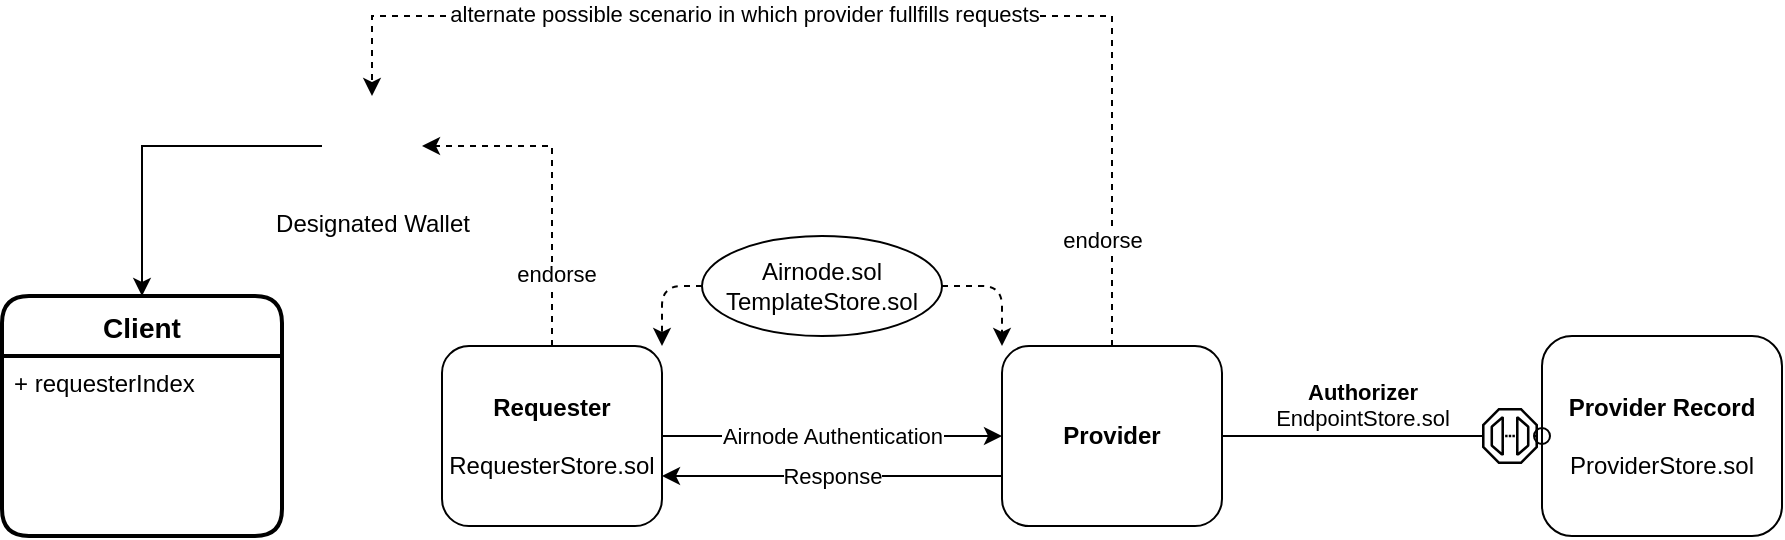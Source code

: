<mxfile version="16.2.4" type="github">
  <diagram id="Vvutmy3dNaSM0Lm1iPfc" name="Page-1">
    <mxGraphModel dx="1364" dy="900" grid="1" gridSize="10" guides="1" tooltips="1" connect="1" arrows="1" fold="1" page="0" pageScale="1" pageWidth="827" pageHeight="1169" math="0" shadow="0">
      <root>
        <mxCell id="0" />
        <mxCell id="1" parent="0" />
        <mxCell id="QS_XNBw1Wf9equ_Zfux--17" value="Response" style="edgeStyle=orthogonalEdgeStyle;rounded=0;orthogonalLoop=1;jettySize=auto;html=1;labelBackgroundColor=#FFFFFF;" edge="1" parent="1" source="QS_XNBw1Wf9equ_Zfux--1" target="QS_XNBw1Wf9equ_Zfux--14">
          <mxGeometry relative="1" as="geometry">
            <Array as="points">
              <mxPoint x="280" y="230" />
              <mxPoint x="280" y="230" />
            </Array>
          </mxGeometry>
        </mxCell>
        <mxCell id="QS_XNBw1Wf9equ_Zfux--39" style="edgeStyle=orthogonalEdgeStyle;rounded=0;orthogonalLoop=1;jettySize=auto;html=1;labelBackgroundColor=#FFFFFF;dashed=1;" edge="1" parent="1" source="QS_XNBw1Wf9equ_Zfux--1" target="QS_XNBw1Wf9equ_Zfux--32">
          <mxGeometry relative="1" as="geometry">
            <Array as="points">
              <mxPoint x="385" />
              <mxPoint x="15" />
            </Array>
          </mxGeometry>
        </mxCell>
        <mxCell id="QS_XNBw1Wf9equ_Zfux--40" value="alternate possible scenario in which provider fullfills requests" style="edgeLabel;html=1;align=center;verticalAlign=middle;resizable=0;points=[];" vertex="1" connectable="0" parent="QS_XNBw1Wf9equ_Zfux--39">
          <mxGeometry x="-0.001" y="-1" relative="1" as="geometry">
            <mxPoint x="-62" as="offset" />
          </mxGeometry>
        </mxCell>
        <mxCell id="QS_XNBw1Wf9equ_Zfux--41" value="endorse" style="edgeLabel;html=1;align=center;verticalAlign=middle;resizable=0;points=[];" vertex="1" connectable="0" parent="QS_XNBw1Wf9equ_Zfux--39">
          <mxGeometry x="-0.82" y="-4" relative="1" as="geometry">
            <mxPoint x="-9" y="-1" as="offset" />
          </mxGeometry>
        </mxCell>
        <mxCell id="QS_XNBw1Wf9equ_Zfux--1" value="&lt;b&gt;Provider&lt;/b&gt;" style="rounded=1;whiteSpace=wrap;html=1;" vertex="1" parent="1">
          <mxGeometry x="330" y="165" width="110" height="90" as="geometry" />
        </mxCell>
        <mxCell id="QS_XNBw1Wf9equ_Zfux--2" value="&lt;b&gt;Provider Record&lt;br&gt;&lt;/b&gt;&lt;br&gt;ProviderStore.sol" style="rounded=1;whiteSpace=wrap;html=1;" vertex="1" parent="1">
          <mxGeometry x="600" y="160" width="120" height="100" as="geometry" />
        </mxCell>
        <mxCell id="QS_XNBw1Wf9equ_Zfux--6" value="&lt;span style=&quot;background-color: rgb(255 , 255 , 255)&quot;&gt;&lt;b&gt;Authorizer&lt;/b&gt;&lt;br&gt;EndpointStore.sol&lt;br&gt;&lt;/span&gt;" style="html=1;verticalAlign=bottom;labelBackgroundColor=none;endArrow=oval;endFill=0;endSize=8;rounded=0;entryX=0;entryY=0.5;entryDx=0;entryDy=0;startArrow=none;" edge="1" parent="1" source="QS_XNBw1Wf9equ_Zfux--8" target="QS_XNBw1Wf9equ_Zfux--2">
          <mxGeometry x="-1" y="-88" width="160" relative="1" as="geometry">
            <mxPoint x="520" y="340" as="sourcePoint" />
            <mxPoint x="580" y="209" as="targetPoint" />
            <mxPoint x="-88" y="-88" as="offset" />
          </mxGeometry>
        </mxCell>
        <mxCell id="QS_XNBw1Wf9equ_Zfux--19" value="Airnode Authentication" style="edgeStyle=orthogonalEdgeStyle;rounded=0;orthogonalLoop=1;jettySize=auto;html=1;labelBackgroundColor=#FFFFFF;" edge="1" parent="1" source="QS_XNBw1Wf9equ_Zfux--14" target="QS_XNBw1Wf9equ_Zfux--1">
          <mxGeometry relative="1" as="geometry" />
        </mxCell>
        <mxCell id="QS_XNBw1Wf9equ_Zfux--42" style="edgeStyle=orthogonalEdgeStyle;rounded=0;orthogonalLoop=1;jettySize=auto;html=1;entryX=1;entryY=0.5;entryDx=0;entryDy=0;dashed=1;labelBackgroundColor=#FFFFFF;" edge="1" parent="1" source="QS_XNBw1Wf9equ_Zfux--14" target="QS_XNBw1Wf9equ_Zfux--32">
          <mxGeometry relative="1" as="geometry">
            <Array as="points">
              <mxPoint x="105" y="65" />
            </Array>
          </mxGeometry>
        </mxCell>
        <mxCell id="QS_XNBw1Wf9equ_Zfux--43" value="endorse" style="edgeLabel;html=1;align=center;verticalAlign=middle;resizable=0;points=[];" vertex="1" connectable="0" parent="QS_XNBw1Wf9equ_Zfux--42">
          <mxGeometry x="-0.549" y="-2" relative="1" as="geometry">
            <mxPoint y="1" as="offset" />
          </mxGeometry>
        </mxCell>
        <mxCell id="QS_XNBw1Wf9equ_Zfux--14" value="&lt;b&gt;Requester&lt;/b&gt;&lt;br&gt;&lt;br&gt;RequesterStore.sol" style="rounded=1;whiteSpace=wrap;html=1;" vertex="1" parent="1">
          <mxGeometry x="50" y="165" width="110" height="90" as="geometry" />
        </mxCell>
        <mxCell id="QS_XNBw1Wf9equ_Zfux--8" value="" style="sketch=0;outlineConnect=0;fontColor=#232F3E;gradientColor=none;fillColor=#000000;strokeColor=none;dashed=0;verticalLabelPosition=bottom;verticalAlign=top;align=center;html=1;fontSize=12;fontStyle=0;aspect=fixed;pointerEvents=1;shape=mxgraph.aws4.endpoint;" vertex="1" parent="1">
          <mxGeometry x="570" y="196" width="28" height="28" as="geometry" />
        </mxCell>
        <mxCell id="QS_XNBw1Wf9equ_Zfux--16" value="" style="html=1;verticalAlign=bottom;labelBackgroundColor=none;endArrow=none;endFill=0;endSize=8;rounded=0;entryX=0;entryY=0.5;entryDx=0;entryDy=0;" edge="1" parent="1" source="QS_XNBw1Wf9equ_Zfux--1" target="QS_XNBw1Wf9equ_Zfux--8">
          <mxGeometry width="160" relative="1" as="geometry">
            <mxPoint x="440" y="210" as="sourcePoint" />
            <mxPoint x="610" y="210" as="targetPoint" />
          </mxGeometry>
        </mxCell>
        <mxCell id="QS_XNBw1Wf9equ_Zfux--21" value="Client" style="swimlane;childLayout=stackLayout;horizontal=1;startSize=30;horizontalStack=0;rounded=1;fontSize=14;fontStyle=1;strokeWidth=2;resizeParent=0;resizeLast=1;shadow=0;dashed=0;align=center;fillColor=default;" vertex="1" parent="1">
          <mxGeometry x="-170" y="140" width="140" height="120" as="geometry" />
        </mxCell>
        <mxCell id="QS_XNBw1Wf9equ_Zfux--22" value="+ requesterIndex" style="align=left;strokeColor=none;fillColor=none;spacingLeft=4;fontSize=12;verticalAlign=top;resizable=0;rotatable=0;part=1;" vertex="1" parent="QS_XNBw1Wf9equ_Zfux--21">
          <mxGeometry y="30" width="140" height="90" as="geometry" />
        </mxCell>
        <mxCell id="QS_XNBw1Wf9equ_Zfux--31" style="edgeStyle=orthogonalEdgeStyle;rounded=0;orthogonalLoop=1;jettySize=auto;html=1;labelBackgroundColor=#FFFFFF;exitX=0;exitY=0.5;exitDx=0;exitDy=0;" edge="1" parent="1" source="QS_XNBw1Wf9equ_Zfux--32" target="QS_XNBw1Wf9equ_Zfux--21">
          <mxGeometry relative="1" as="geometry">
            <mxPoint x="-10.0" y="110" as="sourcePoint" />
          </mxGeometry>
        </mxCell>
        <mxCell id="QS_XNBw1Wf9equ_Zfux--32" value="Designated Wallet&lt;br&gt;" style="shape=image;html=1;verticalAlign=top;verticalLabelPosition=bottom;labelBackgroundColor=#ffffff;imageAspect=0;aspect=fixed;image=https://cdn4.iconfinder.com/data/icons/48-bubbles/48/07.Wallet-128.png;fillColor=default;" vertex="1" parent="1">
          <mxGeometry x="-10" y="40" width="50" height="50" as="geometry" />
        </mxCell>
        <mxCell id="QS_XNBw1Wf9equ_Zfux--52" style="edgeStyle=orthogonalEdgeStyle;rounded=1;orthogonalLoop=1;jettySize=auto;html=1;entryX=0;entryY=0;entryDx=0;entryDy=0;dashed=1;labelBackgroundColor=#FFFFFF;" edge="1" parent="1" source="QS_XNBw1Wf9equ_Zfux--49" target="QS_XNBw1Wf9equ_Zfux--1">
          <mxGeometry relative="1" as="geometry" />
        </mxCell>
        <mxCell id="QS_XNBw1Wf9equ_Zfux--53" style="edgeStyle=orthogonalEdgeStyle;rounded=1;orthogonalLoop=1;jettySize=auto;html=1;entryX=1;entryY=0;entryDx=0;entryDy=0;dashed=1;labelBackgroundColor=#FFFFFF;" edge="1" parent="1" source="QS_XNBw1Wf9equ_Zfux--49" target="QS_XNBw1Wf9equ_Zfux--14">
          <mxGeometry relative="1" as="geometry" />
        </mxCell>
        <mxCell id="QS_XNBw1Wf9equ_Zfux--49" value="Airnode.sol&lt;br&gt;TemplateStore.sol" style="ellipse;whiteSpace=wrap;html=1;fillColor=default;" vertex="1" parent="1">
          <mxGeometry x="180" y="110" width="120" height="50" as="geometry" />
        </mxCell>
      </root>
    </mxGraphModel>
  </diagram>
</mxfile>
